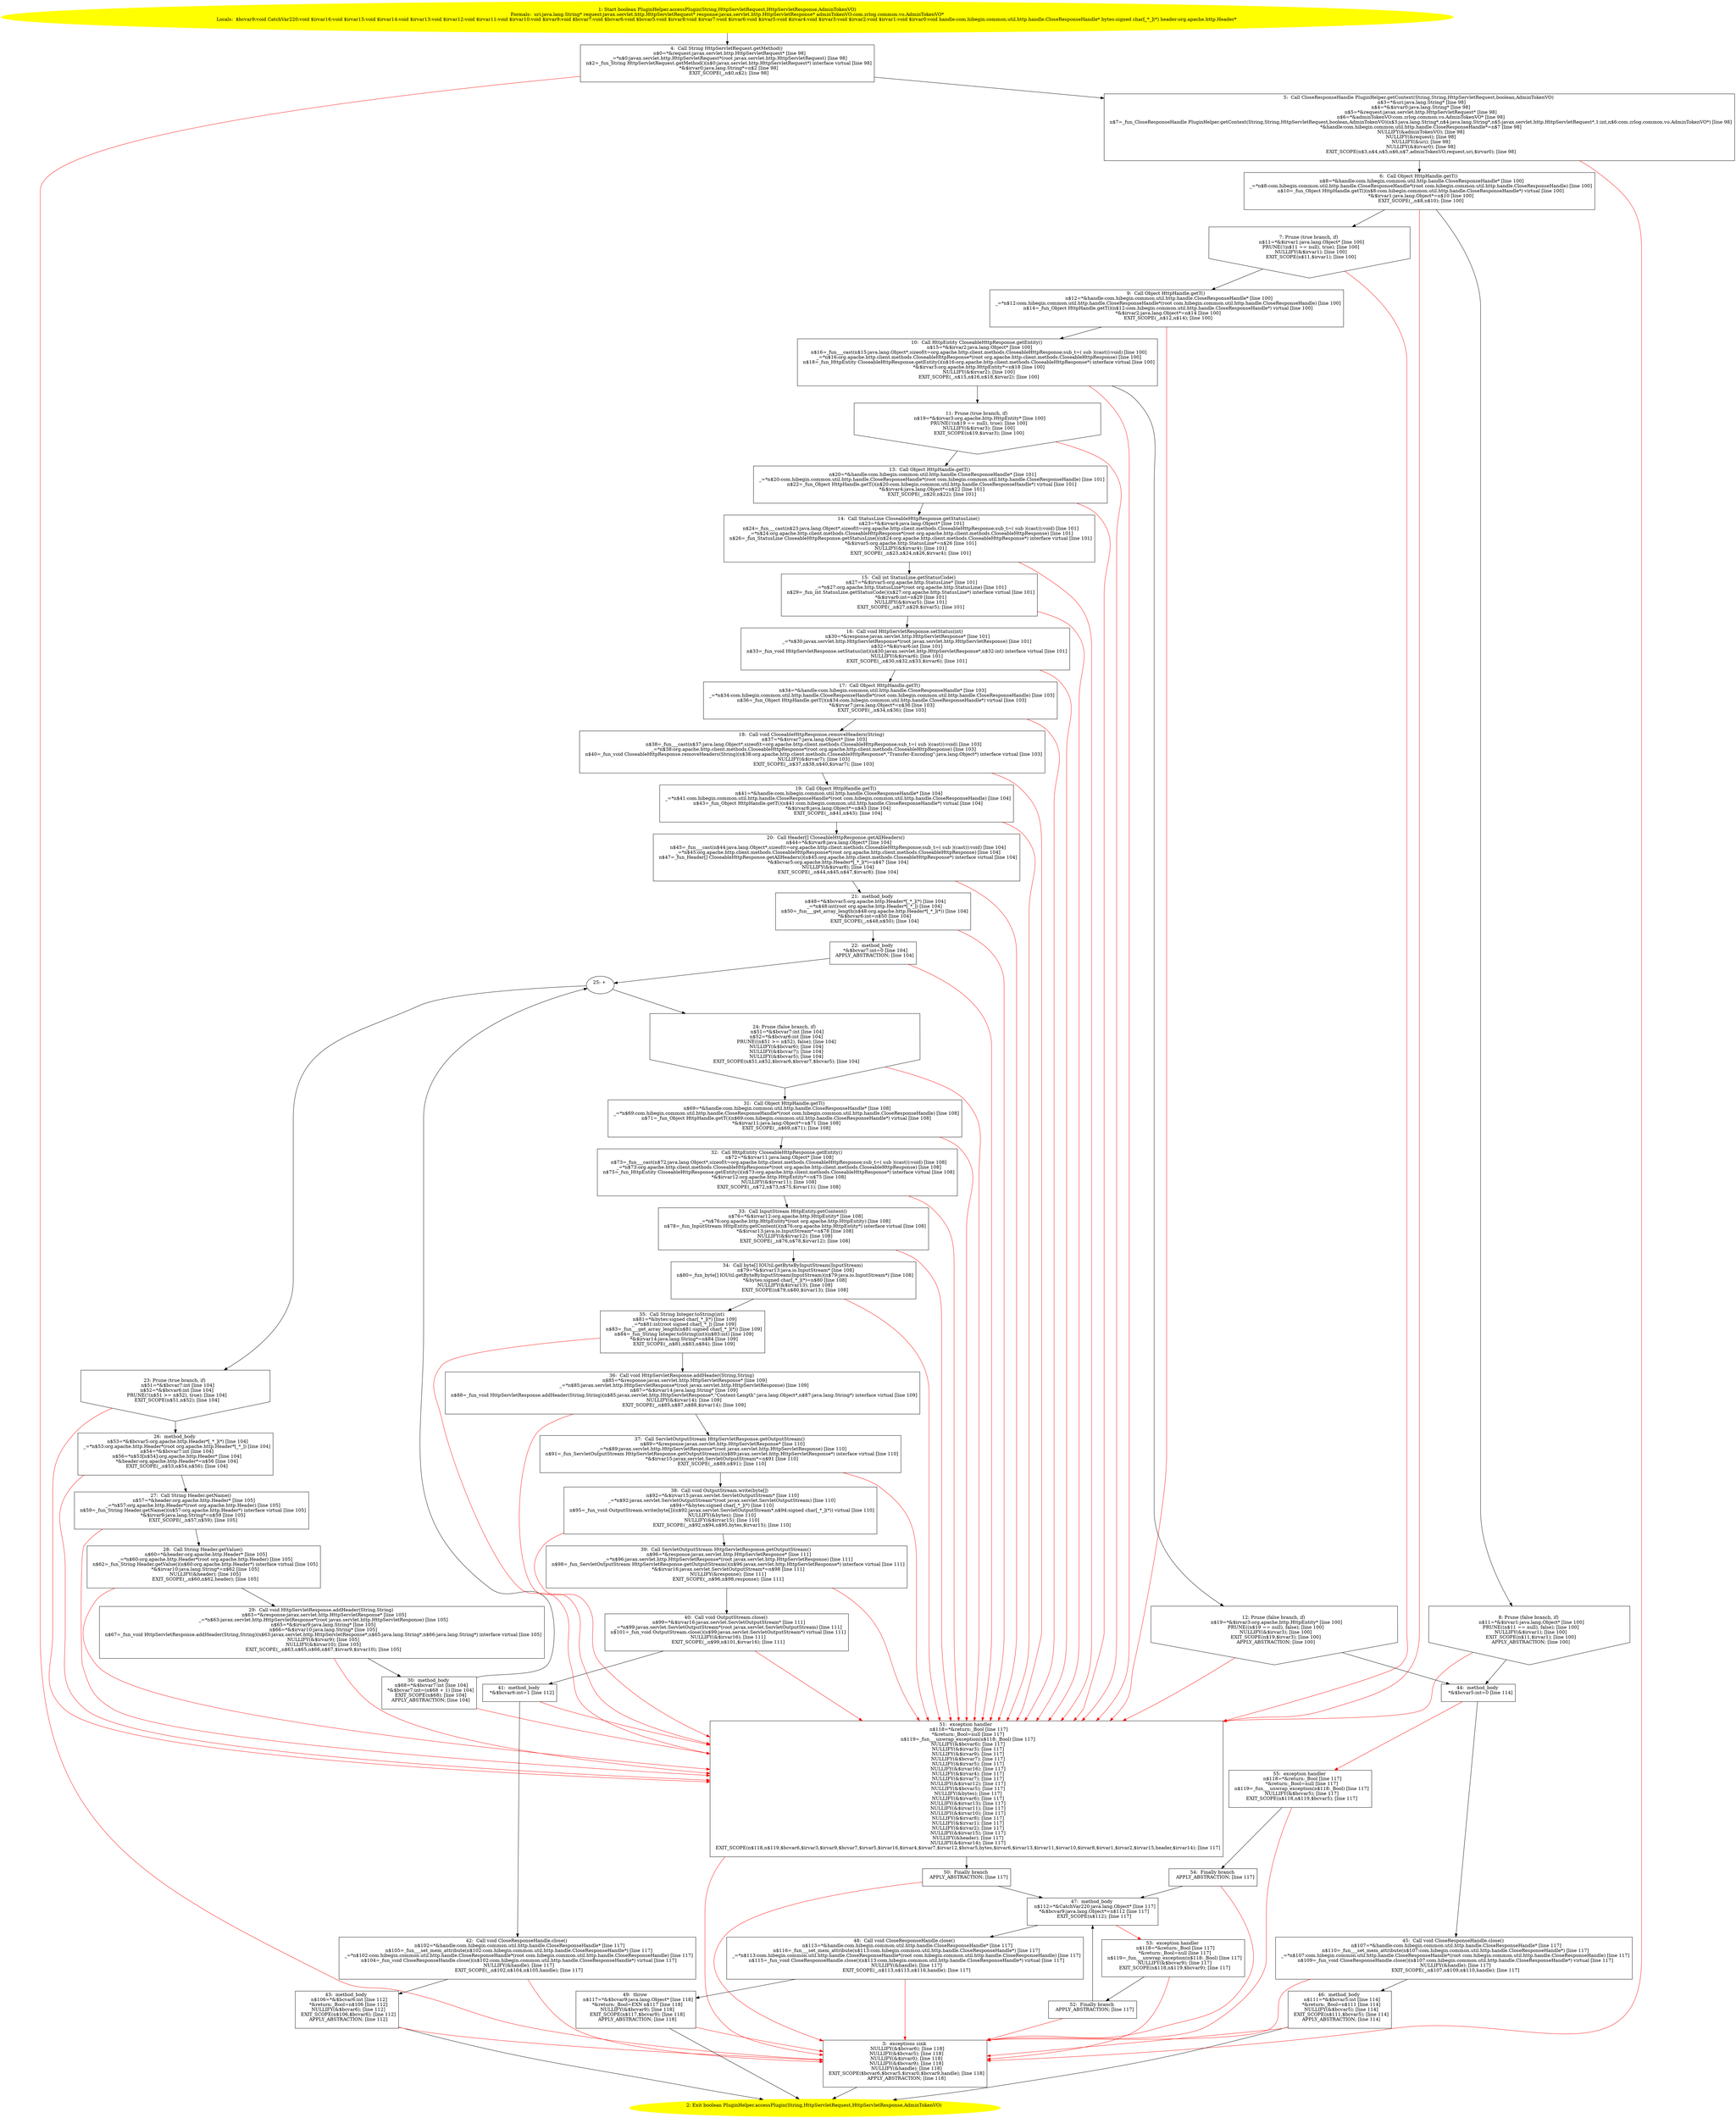/* @generated */
digraph cfg {
"com.zrlog.web.util.PluginHelper.accessPlugin(java.lang.String,javax.servlet.http.HttpServletRequest,.68bb36c7b9950fcd928f45e16cffd095_1" [label="1: Start boolean PluginHelper.accessPlugin(String,HttpServletRequest,HttpServletResponse,AdminTokenVO)\nFormals:  uri:java.lang.String* request:javax.servlet.http.HttpServletRequest* response:javax.servlet.http.HttpServletResponse* adminTokenVO:com.zrlog.common.vo.AdminTokenVO*\nLocals:  $bcvar9:void CatchVar220:void $irvar16:void $irvar15:void $irvar14:void $irvar13:void $irvar12:void $irvar11:void $irvar10:void $irvar9:void $bcvar7:void $bcvar6:void $bcvar5:void $irvar8:void $irvar7:void $irvar6:void $irvar5:void $irvar4:void $irvar3:void $irvar2:void $irvar1:void $irvar0:void handle:com.hibegin.common.util.http.handle.CloseResponseHandle* bytes:signed char[_*_](*) header:org.apache.http.Header* \n  " color=yellow style=filled]
	

	 "com.zrlog.web.util.PluginHelper.accessPlugin(java.lang.String,javax.servlet.http.HttpServletRequest,.68bb36c7b9950fcd928f45e16cffd095_1" -> "com.zrlog.web.util.PluginHelper.accessPlugin(java.lang.String,javax.servlet.http.HttpServletRequest,.68bb36c7b9950fcd928f45e16cffd095_4" ;
"com.zrlog.web.util.PluginHelper.accessPlugin(java.lang.String,javax.servlet.http.HttpServletRequest,.68bb36c7b9950fcd928f45e16cffd095_2" [label="2: Exit boolean PluginHelper.accessPlugin(String,HttpServletRequest,HttpServletResponse,AdminTokenVO) \n  " color=yellow style=filled]
	

"com.zrlog.web.util.PluginHelper.accessPlugin(java.lang.String,javax.servlet.http.HttpServletRequest,.68bb36c7b9950fcd928f45e16cffd095_3" [label="3:  exceptions sink \n   NULLIFY(&$bcvar6); [line 118]\n  NULLIFY(&$bcvar5); [line 118]\n  NULLIFY(&$irvar0); [line 118]\n  NULLIFY(&$bcvar9); [line 118]\n  NULLIFY(&handle); [line 118]\n  EXIT_SCOPE($bcvar6,$bcvar5,$irvar0,$bcvar9,handle); [line 118]\n  APPLY_ABSTRACTION; [line 118]\n " shape="box"]
	

	 "com.zrlog.web.util.PluginHelper.accessPlugin(java.lang.String,javax.servlet.http.HttpServletRequest,.68bb36c7b9950fcd928f45e16cffd095_3" -> "com.zrlog.web.util.PluginHelper.accessPlugin(java.lang.String,javax.servlet.http.HttpServletRequest,.68bb36c7b9950fcd928f45e16cffd095_2" ;
"com.zrlog.web.util.PluginHelper.accessPlugin(java.lang.String,javax.servlet.http.HttpServletRequest,.68bb36c7b9950fcd928f45e16cffd095_4" [label="4:  Call String HttpServletRequest.getMethod() \n   n$0=*&request:javax.servlet.http.HttpServletRequest* [line 98]\n  _=*n$0:javax.servlet.http.HttpServletRequest*(root javax.servlet.http.HttpServletRequest) [line 98]\n  n$2=_fun_String HttpServletRequest.getMethod()(n$0:javax.servlet.http.HttpServletRequest*) interface virtual [line 98]\n  *&$irvar0:java.lang.String*=n$2 [line 98]\n  EXIT_SCOPE(_,n$0,n$2); [line 98]\n " shape="box"]
	

	 "com.zrlog.web.util.PluginHelper.accessPlugin(java.lang.String,javax.servlet.http.HttpServletRequest,.68bb36c7b9950fcd928f45e16cffd095_4" -> "com.zrlog.web.util.PluginHelper.accessPlugin(java.lang.String,javax.servlet.http.HttpServletRequest,.68bb36c7b9950fcd928f45e16cffd095_5" ;
	 "com.zrlog.web.util.PluginHelper.accessPlugin(java.lang.String,javax.servlet.http.HttpServletRequest,.68bb36c7b9950fcd928f45e16cffd095_4" -> "com.zrlog.web.util.PluginHelper.accessPlugin(java.lang.String,javax.servlet.http.HttpServletRequest,.68bb36c7b9950fcd928f45e16cffd095_3" [color="red" ];
"com.zrlog.web.util.PluginHelper.accessPlugin(java.lang.String,javax.servlet.http.HttpServletRequest,.68bb36c7b9950fcd928f45e16cffd095_5" [label="5:  Call CloseResponseHandle PluginHelper.getContext(String,String,HttpServletRequest,boolean,AdminTokenVO) \n   n$3=*&uri:java.lang.String* [line 98]\n  n$4=*&$irvar0:java.lang.String* [line 98]\n  n$5=*&request:javax.servlet.http.HttpServletRequest* [line 98]\n  n$6=*&adminTokenVO:com.zrlog.common.vo.AdminTokenVO* [line 98]\n  n$7=_fun_CloseResponseHandle PluginHelper.getContext(String,String,HttpServletRequest,boolean,AdminTokenVO)(n$3:java.lang.String*,n$4:java.lang.String*,n$5:javax.servlet.http.HttpServletRequest*,1:int,n$6:com.zrlog.common.vo.AdminTokenVO*) [line 98]\n  *&handle:com.hibegin.common.util.http.handle.CloseResponseHandle*=n$7 [line 98]\n  NULLIFY(&adminTokenVO); [line 98]\n  NULLIFY(&request); [line 98]\n  NULLIFY(&uri); [line 98]\n  NULLIFY(&$irvar0); [line 98]\n  EXIT_SCOPE(n$3,n$4,n$5,n$6,n$7,adminTokenVO,request,uri,$irvar0); [line 98]\n " shape="box"]
	

	 "com.zrlog.web.util.PluginHelper.accessPlugin(java.lang.String,javax.servlet.http.HttpServletRequest,.68bb36c7b9950fcd928f45e16cffd095_5" -> "com.zrlog.web.util.PluginHelper.accessPlugin(java.lang.String,javax.servlet.http.HttpServletRequest,.68bb36c7b9950fcd928f45e16cffd095_6" ;
	 "com.zrlog.web.util.PluginHelper.accessPlugin(java.lang.String,javax.servlet.http.HttpServletRequest,.68bb36c7b9950fcd928f45e16cffd095_5" -> "com.zrlog.web.util.PluginHelper.accessPlugin(java.lang.String,javax.servlet.http.HttpServletRequest,.68bb36c7b9950fcd928f45e16cffd095_3" [color="red" ];
"com.zrlog.web.util.PluginHelper.accessPlugin(java.lang.String,javax.servlet.http.HttpServletRequest,.68bb36c7b9950fcd928f45e16cffd095_6" [label="6:  Call Object HttpHandle.getT() \n   n$8=*&handle:com.hibegin.common.util.http.handle.CloseResponseHandle* [line 100]\n  _=*n$8:com.hibegin.common.util.http.handle.CloseResponseHandle*(root com.hibegin.common.util.http.handle.CloseResponseHandle) [line 100]\n  n$10=_fun_Object HttpHandle.getT()(n$8:com.hibegin.common.util.http.handle.CloseResponseHandle*) virtual [line 100]\n  *&$irvar1:java.lang.Object*=n$10 [line 100]\n  EXIT_SCOPE(_,n$8,n$10); [line 100]\n " shape="box"]
	

	 "com.zrlog.web.util.PluginHelper.accessPlugin(java.lang.String,javax.servlet.http.HttpServletRequest,.68bb36c7b9950fcd928f45e16cffd095_6" -> "com.zrlog.web.util.PluginHelper.accessPlugin(java.lang.String,javax.servlet.http.HttpServletRequest,.68bb36c7b9950fcd928f45e16cffd095_7" ;
	 "com.zrlog.web.util.PluginHelper.accessPlugin(java.lang.String,javax.servlet.http.HttpServletRequest,.68bb36c7b9950fcd928f45e16cffd095_6" -> "com.zrlog.web.util.PluginHelper.accessPlugin(java.lang.String,javax.servlet.http.HttpServletRequest,.68bb36c7b9950fcd928f45e16cffd095_8" ;
	 "com.zrlog.web.util.PluginHelper.accessPlugin(java.lang.String,javax.servlet.http.HttpServletRequest,.68bb36c7b9950fcd928f45e16cffd095_6" -> "com.zrlog.web.util.PluginHelper.accessPlugin(java.lang.String,javax.servlet.http.HttpServletRequest,.68bb36c7b9950fcd928f45e16cffd095_51" [color="red" ];
"com.zrlog.web.util.PluginHelper.accessPlugin(java.lang.String,javax.servlet.http.HttpServletRequest,.68bb36c7b9950fcd928f45e16cffd095_7" [label="7: Prune (true branch, if) \n   n$11=*&$irvar1:java.lang.Object* [line 100]\n  PRUNE(!(n$11 == null), true); [line 100]\n  NULLIFY(&$irvar1); [line 100]\n  EXIT_SCOPE(n$11,$irvar1); [line 100]\n " shape="invhouse"]
	

	 "com.zrlog.web.util.PluginHelper.accessPlugin(java.lang.String,javax.servlet.http.HttpServletRequest,.68bb36c7b9950fcd928f45e16cffd095_7" -> "com.zrlog.web.util.PluginHelper.accessPlugin(java.lang.String,javax.servlet.http.HttpServletRequest,.68bb36c7b9950fcd928f45e16cffd095_9" ;
	 "com.zrlog.web.util.PluginHelper.accessPlugin(java.lang.String,javax.servlet.http.HttpServletRequest,.68bb36c7b9950fcd928f45e16cffd095_7" -> "com.zrlog.web.util.PluginHelper.accessPlugin(java.lang.String,javax.servlet.http.HttpServletRequest,.68bb36c7b9950fcd928f45e16cffd095_51" [color="red" ];
"com.zrlog.web.util.PluginHelper.accessPlugin(java.lang.String,javax.servlet.http.HttpServletRequest,.68bb36c7b9950fcd928f45e16cffd095_8" [label="8: Prune (false branch, if) \n   n$11=*&$irvar1:java.lang.Object* [line 100]\n  PRUNE((n$11 == null), false); [line 100]\n  NULLIFY(&$irvar1); [line 100]\n  EXIT_SCOPE(n$11,$irvar1); [line 100]\n  APPLY_ABSTRACTION; [line 100]\n " shape="invhouse"]
	

	 "com.zrlog.web.util.PluginHelper.accessPlugin(java.lang.String,javax.servlet.http.HttpServletRequest,.68bb36c7b9950fcd928f45e16cffd095_8" -> "com.zrlog.web.util.PluginHelper.accessPlugin(java.lang.String,javax.servlet.http.HttpServletRequest,.68bb36c7b9950fcd928f45e16cffd095_44" ;
	 "com.zrlog.web.util.PluginHelper.accessPlugin(java.lang.String,javax.servlet.http.HttpServletRequest,.68bb36c7b9950fcd928f45e16cffd095_8" -> "com.zrlog.web.util.PluginHelper.accessPlugin(java.lang.String,javax.servlet.http.HttpServletRequest,.68bb36c7b9950fcd928f45e16cffd095_51" [color="red" ];
"com.zrlog.web.util.PluginHelper.accessPlugin(java.lang.String,javax.servlet.http.HttpServletRequest,.68bb36c7b9950fcd928f45e16cffd095_9" [label="9:  Call Object HttpHandle.getT() \n   n$12=*&handle:com.hibegin.common.util.http.handle.CloseResponseHandle* [line 100]\n  _=*n$12:com.hibegin.common.util.http.handle.CloseResponseHandle*(root com.hibegin.common.util.http.handle.CloseResponseHandle) [line 100]\n  n$14=_fun_Object HttpHandle.getT()(n$12:com.hibegin.common.util.http.handle.CloseResponseHandle*) virtual [line 100]\n  *&$irvar2:java.lang.Object*=n$14 [line 100]\n  EXIT_SCOPE(_,n$12,n$14); [line 100]\n " shape="box"]
	

	 "com.zrlog.web.util.PluginHelper.accessPlugin(java.lang.String,javax.servlet.http.HttpServletRequest,.68bb36c7b9950fcd928f45e16cffd095_9" -> "com.zrlog.web.util.PluginHelper.accessPlugin(java.lang.String,javax.servlet.http.HttpServletRequest,.68bb36c7b9950fcd928f45e16cffd095_10" ;
	 "com.zrlog.web.util.PluginHelper.accessPlugin(java.lang.String,javax.servlet.http.HttpServletRequest,.68bb36c7b9950fcd928f45e16cffd095_9" -> "com.zrlog.web.util.PluginHelper.accessPlugin(java.lang.String,javax.servlet.http.HttpServletRequest,.68bb36c7b9950fcd928f45e16cffd095_51" [color="red" ];
"com.zrlog.web.util.PluginHelper.accessPlugin(java.lang.String,javax.servlet.http.HttpServletRequest,.68bb36c7b9950fcd928f45e16cffd095_10" [label="10:  Call HttpEntity CloseableHttpResponse.getEntity() \n   n$15=*&$irvar2:java.lang.Object* [line 100]\n  n$16=_fun___cast(n$15:java.lang.Object*,sizeof(t=org.apache.http.client.methods.CloseableHttpResponse;sub_t=( sub )(cast)):void) [line 100]\n  _=*n$16:org.apache.http.client.methods.CloseableHttpResponse*(root org.apache.http.client.methods.CloseableHttpResponse) [line 100]\n  n$18=_fun_HttpEntity CloseableHttpResponse.getEntity()(n$16:org.apache.http.client.methods.CloseableHttpResponse*) interface virtual [line 100]\n  *&$irvar3:org.apache.http.HttpEntity*=n$18 [line 100]\n  NULLIFY(&$irvar2); [line 100]\n  EXIT_SCOPE(_,n$15,n$16,n$18,$irvar2); [line 100]\n " shape="box"]
	

	 "com.zrlog.web.util.PluginHelper.accessPlugin(java.lang.String,javax.servlet.http.HttpServletRequest,.68bb36c7b9950fcd928f45e16cffd095_10" -> "com.zrlog.web.util.PluginHelper.accessPlugin(java.lang.String,javax.servlet.http.HttpServletRequest,.68bb36c7b9950fcd928f45e16cffd095_11" ;
	 "com.zrlog.web.util.PluginHelper.accessPlugin(java.lang.String,javax.servlet.http.HttpServletRequest,.68bb36c7b9950fcd928f45e16cffd095_10" -> "com.zrlog.web.util.PluginHelper.accessPlugin(java.lang.String,javax.servlet.http.HttpServletRequest,.68bb36c7b9950fcd928f45e16cffd095_12" ;
	 "com.zrlog.web.util.PluginHelper.accessPlugin(java.lang.String,javax.servlet.http.HttpServletRequest,.68bb36c7b9950fcd928f45e16cffd095_10" -> "com.zrlog.web.util.PluginHelper.accessPlugin(java.lang.String,javax.servlet.http.HttpServletRequest,.68bb36c7b9950fcd928f45e16cffd095_51" [color="red" ];
"com.zrlog.web.util.PluginHelper.accessPlugin(java.lang.String,javax.servlet.http.HttpServletRequest,.68bb36c7b9950fcd928f45e16cffd095_11" [label="11: Prune (true branch, if) \n   n$19=*&$irvar3:org.apache.http.HttpEntity* [line 100]\n  PRUNE(!(n$19 == null), true); [line 100]\n  NULLIFY(&$irvar3); [line 100]\n  EXIT_SCOPE(n$19,$irvar3); [line 100]\n " shape="invhouse"]
	

	 "com.zrlog.web.util.PluginHelper.accessPlugin(java.lang.String,javax.servlet.http.HttpServletRequest,.68bb36c7b9950fcd928f45e16cffd095_11" -> "com.zrlog.web.util.PluginHelper.accessPlugin(java.lang.String,javax.servlet.http.HttpServletRequest,.68bb36c7b9950fcd928f45e16cffd095_13" ;
	 "com.zrlog.web.util.PluginHelper.accessPlugin(java.lang.String,javax.servlet.http.HttpServletRequest,.68bb36c7b9950fcd928f45e16cffd095_11" -> "com.zrlog.web.util.PluginHelper.accessPlugin(java.lang.String,javax.servlet.http.HttpServletRequest,.68bb36c7b9950fcd928f45e16cffd095_51" [color="red" ];
"com.zrlog.web.util.PluginHelper.accessPlugin(java.lang.String,javax.servlet.http.HttpServletRequest,.68bb36c7b9950fcd928f45e16cffd095_12" [label="12: Prune (false branch, if) \n   n$19=*&$irvar3:org.apache.http.HttpEntity* [line 100]\n  PRUNE((n$19 == null), false); [line 100]\n  NULLIFY(&$irvar3); [line 100]\n  EXIT_SCOPE(n$19,$irvar3); [line 100]\n  APPLY_ABSTRACTION; [line 100]\n " shape="invhouse"]
	

	 "com.zrlog.web.util.PluginHelper.accessPlugin(java.lang.String,javax.servlet.http.HttpServletRequest,.68bb36c7b9950fcd928f45e16cffd095_12" -> "com.zrlog.web.util.PluginHelper.accessPlugin(java.lang.String,javax.servlet.http.HttpServletRequest,.68bb36c7b9950fcd928f45e16cffd095_44" ;
	 "com.zrlog.web.util.PluginHelper.accessPlugin(java.lang.String,javax.servlet.http.HttpServletRequest,.68bb36c7b9950fcd928f45e16cffd095_12" -> "com.zrlog.web.util.PluginHelper.accessPlugin(java.lang.String,javax.servlet.http.HttpServletRequest,.68bb36c7b9950fcd928f45e16cffd095_51" [color="red" ];
"com.zrlog.web.util.PluginHelper.accessPlugin(java.lang.String,javax.servlet.http.HttpServletRequest,.68bb36c7b9950fcd928f45e16cffd095_13" [label="13:  Call Object HttpHandle.getT() \n   n$20=*&handle:com.hibegin.common.util.http.handle.CloseResponseHandle* [line 101]\n  _=*n$20:com.hibegin.common.util.http.handle.CloseResponseHandle*(root com.hibegin.common.util.http.handle.CloseResponseHandle) [line 101]\n  n$22=_fun_Object HttpHandle.getT()(n$20:com.hibegin.common.util.http.handle.CloseResponseHandle*) virtual [line 101]\n  *&$irvar4:java.lang.Object*=n$22 [line 101]\n  EXIT_SCOPE(_,n$20,n$22); [line 101]\n " shape="box"]
	

	 "com.zrlog.web.util.PluginHelper.accessPlugin(java.lang.String,javax.servlet.http.HttpServletRequest,.68bb36c7b9950fcd928f45e16cffd095_13" -> "com.zrlog.web.util.PluginHelper.accessPlugin(java.lang.String,javax.servlet.http.HttpServletRequest,.68bb36c7b9950fcd928f45e16cffd095_14" ;
	 "com.zrlog.web.util.PluginHelper.accessPlugin(java.lang.String,javax.servlet.http.HttpServletRequest,.68bb36c7b9950fcd928f45e16cffd095_13" -> "com.zrlog.web.util.PluginHelper.accessPlugin(java.lang.String,javax.servlet.http.HttpServletRequest,.68bb36c7b9950fcd928f45e16cffd095_51" [color="red" ];
"com.zrlog.web.util.PluginHelper.accessPlugin(java.lang.String,javax.servlet.http.HttpServletRequest,.68bb36c7b9950fcd928f45e16cffd095_14" [label="14:  Call StatusLine CloseableHttpResponse.getStatusLine() \n   n$23=*&$irvar4:java.lang.Object* [line 101]\n  n$24=_fun___cast(n$23:java.lang.Object*,sizeof(t=org.apache.http.client.methods.CloseableHttpResponse;sub_t=( sub )(cast)):void) [line 101]\n  _=*n$24:org.apache.http.client.methods.CloseableHttpResponse*(root org.apache.http.client.methods.CloseableHttpResponse) [line 101]\n  n$26=_fun_StatusLine CloseableHttpResponse.getStatusLine()(n$24:org.apache.http.client.methods.CloseableHttpResponse*) interface virtual [line 101]\n  *&$irvar5:org.apache.http.StatusLine*=n$26 [line 101]\n  NULLIFY(&$irvar4); [line 101]\n  EXIT_SCOPE(_,n$23,n$24,n$26,$irvar4); [line 101]\n " shape="box"]
	

	 "com.zrlog.web.util.PluginHelper.accessPlugin(java.lang.String,javax.servlet.http.HttpServletRequest,.68bb36c7b9950fcd928f45e16cffd095_14" -> "com.zrlog.web.util.PluginHelper.accessPlugin(java.lang.String,javax.servlet.http.HttpServletRequest,.68bb36c7b9950fcd928f45e16cffd095_15" ;
	 "com.zrlog.web.util.PluginHelper.accessPlugin(java.lang.String,javax.servlet.http.HttpServletRequest,.68bb36c7b9950fcd928f45e16cffd095_14" -> "com.zrlog.web.util.PluginHelper.accessPlugin(java.lang.String,javax.servlet.http.HttpServletRequest,.68bb36c7b9950fcd928f45e16cffd095_51" [color="red" ];
"com.zrlog.web.util.PluginHelper.accessPlugin(java.lang.String,javax.servlet.http.HttpServletRequest,.68bb36c7b9950fcd928f45e16cffd095_15" [label="15:  Call int StatusLine.getStatusCode() \n   n$27=*&$irvar5:org.apache.http.StatusLine* [line 101]\n  _=*n$27:org.apache.http.StatusLine*(root org.apache.http.StatusLine) [line 101]\n  n$29=_fun_int StatusLine.getStatusCode()(n$27:org.apache.http.StatusLine*) interface virtual [line 101]\n  *&$irvar6:int=n$29 [line 101]\n  NULLIFY(&$irvar5); [line 101]\n  EXIT_SCOPE(_,n$27,n$29,$irvar5); [line 101]\n " shape="box"]
	

	 "com.zrlog.web.util.PluginHelper.accessPlugin(java.lang.String,javax.servlet.http.HttpServletRequest,.68bb36c7b9950fcd928f45e16cffd095_15" -> "com.zrlog.web.util.PluginHelper.accessPlugin(java.lang.String,javax.servlet.http.HttpServletRequest,.68bb36c7b9950fcd928f45e16cffd095_16" ;
	 "com.zrlog.web.util.PluginHelper.accessPlugin(java.lang.String,javax.servlet.http.HttpServletRequest,.68bb36c7b9950fcd928f45e16cffd095_15" -> "com.zrlog.web.util.PluginHelper.accessPlugin(java.lang.String,javax.servlet.http.HttpServletRequest,.68bb36c7b9950fcd928f45e16cffd095_51" [color="red" ];
"com.zrlog.web.util.PluginHelper.accessPlugin(java.lang.String,javax.servlet.http.HttpServletRequest,.68bb36c7b9950fcd928f45e16cffd095_16" [label="16:  Call void HttpServletResponse.setStatus(int) \n   n$30=*&response:javax.servlet.http.HttpServletResponse* [line 101]\n  _=*n$30:javax.servlet.http.HttpServletResponse*(root javax.servlet.http.HttpServletResponse) [line 101]\n  n$32=*&$irvar6:int [line 101]\n  n$33=_fun_void HttpServletResponse.setStatus(int)(n$30:javax.servlet.http.HttpServletResponse*,n$32:int) interface virtual [line 101]\n  NULLIFY(&$irvar6); [line 101]\n  EXIT_SCOPE(_,n$30,n$32,n$33,$irvar6); [line 101]\n " shape="box"]
	

	 "com.zrlog.web.util.PluginHelper.accessPlugin(java.lang.String,javax.servlet.http.HttpServletRequest,.68bb36c7b9950fcd928f45e16cffd095_16" -> "com.zrlog.web.util.PluginHelper.accessPlugin(java.lang.String,javax.servlet.http.HttpServletRequest,.68bb36c7b9950fcd928f45e16cffd095_17" ;
	 "com.zrlog.web.util.PluginHelper.accessPlugin(java.lang.String,javax.servlet.http.HttpServletRequest,.68bb36c7b9950fcd928f45e16cffd095_16" -> "com.zrlog.web.util.PluginHelper.accessPlugin(java.lang.String,javax.servlet.http.HttpServletRequest,.68bb36c7b9950fcd928f45e16cffd095_51" [color="red" ];
"com.zrlog.web.util.PluginHelper.accessPlugin(java.lang.String,javax.servlet.http.HttpServletRequest,.68bb36c7b9950fcd928f45e16cffd095_17" [label="17:  Call Object HttpHandle.getT() \n   n$34=*&handle:com.hibegin.common.util.http.handle.CloseResponseHandle* [line 103]\n  _=*n$34:com.hibegin.common.util.http.handle.CloseResponseHandle*(root com.hibegin.common.util.http.handle.CloseResponseHandle) [line 103]\n  n$36=_fun_Object HttpHandle.getT()(n$34:com.hibegin.common.util.http.handle.CloseResponseHandle*) virtual [line 103]\n  *&$irvar7:java.lang.Object*=n$36 [line 103]\n  EXIT_SCOPE(_,n$34,n$36); [line 103]\n " shape="box"]
	

	 "com.zrlog.web.util.PluginHelper.accessPlugin(java.lang.String,javax.servlet.http.HttpServletRequest,.68bb36c7b9950fcd928f45e16cffd095_17" -> "com.zrlog.web.util.PluginHelper.accessPlugin(java.lang.String,javax.servlet.http.HttpServletRequest,.68bb36c7b9950fcd928f45e16cffd095_18" ;
	 "com.zrlog.web.util.PluginHelper.accessPlugin(java.lang.String,javax.servlet.http.HttpServletRequest,.68bb36c7b9950fcd928f45e16cffd095_17" -> "com.zrlog.web.util.PluginHelper.accessPlugin(java.lang.String,javax.servlet.http.HttpServletRequest,.68bb36c7b9950fcd928f45e16cffd095_51" [color="red" ];
"com.zrlog.web.util.PluginHelper.accessPlugin(java.lang.String,javax.servlet.http.HttpServletRequest,.68bb36c7b9950fcd928f45e16cffd095_18" [label="18:  Call void CloseableHttpResponse.removeHeaders(String) \n   n$37=*&$irvar7:java.lang.Object* [line 103]\n  n$38=_fun___cast(n$37:java.lang.Object*,sizeof(t=org.apache.http.client.methods.CloseableHttpResponse;sub_t=( sub )(cast)):void) [line 103]\n  _=*n$38:org.apache.http.client.methods.CloseableHttpResponse*(root org.apache.http.client.methods.CloseableHttpResponse) [line 103]\n  n$40=_fun_void CloseableHttpResponse.removeHeaders(String)(n$38:org.apache.http.client.methods.CloseableHttpResponse*,\"Transfer-Encoding\":java.lang.Object*) interface virtual [line 103]\n  NULLIFY(&$irvar7); [line 103]\n  EXIT_SCOPE(_,n$37,n$38,n$40,$irvar7); [line 103]\n " shape="box"]
	

	 "com.zrlog.web.util.PluginHelper.accessPlugin(java.lang.String,javax.servlet.http.HttpServletRequest,.68bb36c7b9950fcd928f45e16cffd095_18" -> "com.zrlog.web.util.PluginHelper.accessPlugin(java.lang.String,javax.servlet.http.HttpServletRequest,.68bb36c7b9950fcd928f45e16cffd095_19" ;
	 "com.zrlog.web.util.PluginHelper.accessPlugin(java.lang.String,javax.servlet.http.HttpServletRequest,.68bb36c7b9950fcd928f45e16cffd095_18" -> "com.zrlog.web.util.PluginHelper.accessPlugin(java.lang.String,javax.servlet.http.HttpServletRequest,.68bb36c7b9950fcd928f45e16cffd095_51" [color="red" ];
"com.zrlog.web.util.PluginHelper.accessPlugin(java.lang.String,javax.servlet.http.HttpServletRequest,.68bb36c7b9950fcd928f45e16cffd095_19" [label="19:  Call Object HttpHandle.getT() \n   n$41=*&handle:com.hibegin.common.util.http.handle.CloseResponseHandle* [line 104]\n  _=*n$41:com.hibegin.common.util.http.handle.CloseResponseHandle*(root com.hibegin.common.util.http.handle.CloseResponseHandle) [line 104]\n  n$43=_fun_Object HttpHandle.getT()(n$41:com.hibegin.common.util.http.handle.CloseResponseHandle*) virtual [line 104]\n  *&$irvar8:java.lang.Object*=n$43 [line 104]\n  EXIT_SCOPE(_,n$41,n$43); [line 104]\n " shape="box"]
	

	 "com.zrlog.web.util.PluginHelper.accessPlugin(java.lang.String,javax.servlet.http.HttpServletRequest,.68bb36c7b9950fcd928f45e16cffd095_19" -> "com.zrlog.web.util.PluginHelper.accessPlugin(java.lang.String,javax.servlet.http.HttpServletRequest,.68bb36c7b9950fcd928f45e16cffd095_20" ;
	 "com.zrlog.web.util.PluginHelper.accessPlugin(java.lang.String,javax.servlet.http.HttpServletRequest,.68bb36c7b9950fcd928f45e16cffd095_19" -> "com.zrlog.web.util.PluginHelper.accessPlugin(java.lang.String,javax.servlet.http.HttpServletRequest,.68bb36c7b9950fcd928f45e16cffd095_51" [color="red" ];
"com.zrlog.web.util.PluginHelper.accessPlugin(java.lang.String,javax.servlet.http.HttpServletRequest,.68bb36c7b9950fcd928f45e16cffd095_20" [label="20:  Call Header[] CloseableHttpResponse.getAllHeaders() \n   n$44=*&$irvar8:java.lang.Object* [line 104]\n  n$45=_fun___cast(n$44:java.lang.Object*,sizeof(t=org.apache.http.client.methods.CloseableHttpResponse;sub_t=( sub )(cast)):void) [line 104]\n  _=*n$45:org.apache.http.client.methods.CloseableHttpResponse*(root org.apache.http.client.methods.CloseableHttpResponse) [line 104]\n  n$47=_fun_Header[] CloseableHttpResponse.getAllHeaders()(n$45:org.apache.http.client.methods.CloseableHttpResponse*) interface virtual [line 104]\n  *&$bcvar5:org.apache.http.Header*[_*_](*)=n$47 [line 104]\n  NULLIFY(&$irvar8); [line 104]\n  EXIT_SCOPE(_,n$44,n$45,n$47,$irvar8); [line 104]\n " shape="box"]
	

	 "com.zrlog.web.util.PluginHelper.accessPlugin(java.lang.String,javax.servlet.http.HttpServletRequest,.68bb36c7b9950fcd928f45e16cffd095_20" -> "com.zrlog.web.util.PluginHelper.accessPlugin(java.lang.String,javax.servlet.http.HttpServletRequest,.68bb36c7b9950fcd928f45e16cffd095_21" ;
	 "com.zrlog.web.util.PluginHelper.accessPlugin(java.lang.String,javax.servlet.http.HttpServletRequest,.68bb36c7b9950fcd928f45e16cffd095_20" -> "com.zrlog.web.util.PluginHelper.accessPlugin(java.lang.String,javax.servlet.http.HttpServletRequest,.68bb36c7b9950fcd928f45e16cffd095_51" [color="red" ];
"com.zrlog.web.util.PluginHelper.accessPlugin(java.lang.String,javax.servlet.http.HttpServletRequest,.68bb36c7b9950fcd928f45e16cffd095_21" [label="21:  method_body \n   n$48=*&$bcvar5:org.apache.http.Header*[_*_](*) [line 104]\n  _=*n$48:int(root org.apache.http.Header*[_*_]) [line 104]\n  n$50=_fun___get_array_length(n$48:org.apache.http.Header*[_*_](*)) [line 104]\n  *&$bcvar6:int=n$50 [line 104]\n  EXIT_SCOPE(_,n$48,n$50); [line 104]\n " shape="box"]
	

	 "com.zrlog.web.util.PluginHelper.accessPlugin(java.lang.String,javax.servlet.http.HttpServletRequest,.68bb36c7b9950fcd928f45e16cffd095_21" -> "com.zrlog.web.util.PluginHelper.accessPlugin(java.lang.String,javax.servlet.http.HttpServletRequest,.68bb36c7b9950fcd928f45e16cffd095_22" ;
	 "com.zrlog.web.util.PluginHelper.accessPlugin(java.lang.String,javax.servlet.http.HttpServletRequest,.68bb36c7b9950fcd928f45e16cffd095_21" -> "com.zrlog.web.util.PluginHelper.accessPlugin(java.lang.String,javax.servlet.http.HttpServletRequest,.68bb36c7b9950fcd928f45e16cffd095_51" [color="red" ];
"com.zrlog.web.util.PluginHelper.accessPlugin(java.lang.String,javax.servlet.http.HttpServletRequest,.68bb36c7b9950fcd928f45e16cffd095_22" [label="22:  method_body \n   *&$bcvar7:int=0 [line 104]\n  APPLY_ABSTRACTION; [line 104]\n " shape="box"]
	

	 "com.zrlog.web.util.PluginHelper.accessPlugin(java.lang.String,javax.servlet.http.HttpServletRequest,.68bb36c7b9950fcd928f45e16cffd095_22" -> "com.zrlog.web.util.PluginHelper.accessPlugin(java.lang.String,javax.servlet.http.HttpServletRequest,.68bb36c7b9950fcd928f45e16cffd095_25" ;
	 "com.zrlog.web.util.PluginHelper.accessPlugin(java.lang.String,javax.servlet.http.HttpServletRequest,.68bb36c7b9950fcd928f45e16cffd095_22" -> "com.zrlog.web.util.PluginHelper.accessPlugin(java.lang.String,javax.servlet.http.HttpServletRequest,.68bb36c7b9950fcd928f45e16cffd095_51" [color="red" ];
"com.zrlog.web.util.PluginHelper.accessPlugin(java.lang.String,javax.servlet.http.HttpServletRequest,.68bb36c7b9950fcd928f45e16cffd095_23" [label="23: Prune (true branch, if) \n   n$51=*&$bcvar7:int [line 104]\n  n$52=*&$bcvar6:int [line 104]\n  PRUNE(!(n$51 >= n$52), true); [line 104]\n  EXIT_SCOPE(n$51,n$52); [line 104]\n " shape="invhouse"]
	

	 "com.zrlog.web.util.PluginHelper.accessPlugin(java.lang.String,javax.servlet.http.HttpServletRequest,.68bb36c7b9950fcd928f45e16cffd095_23" -> "com.zrlog.web.util.PluginHelper.accessPlugin(java.lang.String,javax.servlet.http.HttpServletRequest,.68bb36c7b9950fcd928f45e16cffd095_26" ;
	 "com.zrlog.web.util.PluginHelper.accessPlugin(java.lang.String,javax.servlet.http.HttpServletRequest,.68bb36c7b9950fcd928f45e16cffd095_23" -> "com.zrlog.web.util.PluginHelper.accessPlugin(java.lang.String,javax.servlet.http.HttpServletRequest,.68bb36c7b9950fcd928f45e16cffd095_51" [color="red" ];
"com.zrlog.web.util.PluginHelper.accessPlugin(java.lang.String,javax.servlet.http.HttpServletRequest,.68bb36c7b9950fcd928f45e16cffd095_24" [label="24: Prune (false branch, if) \n   n$51=*&$bcvar7:int [line 104]\n  n$52=*&$bcvar6:int [line 104]\n  PRUNE((n$51 >= n$52), false); [line 104]\n  NULLIFY(&$bcvar6); [line 104]\n  NULLIFY(&$bcvar7); [line 104]\n  NULLIFY(&$bcvar5); [line 104]\n  EXIT_SCOPE(n$51,n$52,$bcvar6,$bcvar7,$bcvar5); [line 104]\n " shape="invhouse"]
	

	 "com.zrlog.web.util.PluginHelper.accessPlugin(java.lang.String,javax.servlet.http.HttpServletRequest,.68bb36c7b9950fcd928f45e16cffd095_24" -> "com.zrlog.web.util.PluginHelper.accessPlugin(java.lang.String,javax.servlet.http.HttpServletRequest,.68bb36c7b9950fcd928f45e16cffd095_31" ;
	 "com.zrlog.web.util.PluginHelper.accessPlugin(java.lang.String,javax.servlet.http.HttpServletRequest,.68bb36c7b9950fcd928f45e16cffd095_24" -> "com.zrlog.web.util.PluginHelper.accessPlugin(java.lang.String,javax.servlet.http.HttpServletRequest,.68bb36c7b9950fcd928f45e16cffd095_51" [color="red" ];
"com.zrlog.web.util.PluginHelper.accessPlugin(java.lang.String,javax.servlet.http.HttpServletRequest,.68bb36c7b9950fcd928f45e16cffd095_25" [label="25: + \n  " ]
	

	 "com.zrlog.web.util.PluginHelper.accessPlugin(java.lang.String,javax.servlet.http.HttpServletRequest,.68bb36c7b9950fcd928f45e16cffd095_25" -> "com.zrlog.web.util.PluginHelper.accessPlugin(java.lang.String,javax.servlet.http.HttpServletRequest,.68bb36c7b9950fcd928f45e16cffd095_23" ;
	 "com.zrlog.web.util.PluginHelper.accessPlugin(java.lang.String,javax.servlet.http.HttpServletRequest,.68bb36c7b9950fcd928f45e16cffd095_25" -> "com.zrlog.web.util.PluginHelper.accessPlugin(java.lang.String,javax.servlet.http.HttpServletRequest,.68bb36c7b9950fcd928f45e16cffd095_24" ;
"com.zrlog.web.util.PluginHelper.accessPlugin(java.lang.String,javax.servlet.http.HttpServletRequest,.68bb36c7b9950fcd928f45e16cffd095_26" [label="26:  method_body \n   n$53=*&$bcvar5:org.apache.http.Header*[_*_](*) [line 104]\n  _=*n$53:org.apache.http.Header*(root org.apache.http.Header*[_*_]) [line 104]\n  n$54=*&$bcvar7:int [line 104]\n  n$56=*n$53[n$54]:org.apache.http.Header* [line 104]\n  *&header:org.apache.http.Header*=n$56 [line 104]\n  EXIT_SCOPE(_,n$53,n$54,n$56); [line 104]\n " shape="box"]
	

	 "com.zrlog.web.util.PluginHelper.accessPlugin(java.lang.String,javax.servlet.http.HttpServletRequest,.68bb36c7b9950fcd928f45e16cffd095_26" -> "com.zrlog.web.util.PluginHelper.accessPlugin(java.lang.String,javax.servlet.http.HttpServletRequest,.68bb36c7b9950fcd928f45e16cffd095_27" ;
	 "com.zrlog.web.util.PluginHelper.accessPlugin(java.lang.String,javax.servlet.http.HttpServletRequest,.68bb36c7b9950fcd928f45e16cffd095_26" -> "com.zrlog.web.util.PluginHelper.accessPlugin(java.lang.String,javax.servlet.http.HttpServletRequest,.68bb36c7b9950fcd928f45e16cffd095_51" [color="red" ];
"com.zrlog.web.util.PluginHelper.accessPlugin(java.lang.String,javax.servlet.http.HttpServletRequest,.68bb36c7b9950fcd928f45e16cffd095_27" [label="27:  Call String Header.getName() \n   n$57=*&header:org.apache.http.Header* [line 105]\n  _=*n$57:org.apache.http.Header*(root org.apache.http.Header) [line 105]\n  n$59=_fun_String Header.getName()(n$57:org.apache.http.Header*) interface virtual [line 105]\n  *&$irvar9:java.lang.String*=n$59 [line 105]\n  EXIT_SCOPE(_,n$57,n$59); [line 105]\n " shape="box"]
	

	 "com.zrlog.web.util.PluginHelper.accessPlugin(java.lang.String,javax.servlet.http.HttpServletRequest,.68bb36c7b9950fcd928f45e16cffd095_27" -> "com.zrlog.web.util.PluginHelper.accessPlugin(java.lang.String,javax.servlet.http.HttpServletRequest,.68bb36c7b9950fcd928f45e16cffd095_28" ;
	 "com.zrlog.web.util.PluginHelper.accessPlugin(java.lang.String,javax.servlet.http.HttpServletRequest,.68bb36c7b9950fcd928f45e16cffd095_27" -> "com.zrlog.web.util.PluginHelper.accessPlugin(java.lang.String,javax.servlet.http.HttpServletRequest,.68bb36c7b9950fcd928f45e16cffd095_51" [color="red" ];
"com.zrlog.web.util.PluginHelper.accessPlugin(java.lang.String,javax.servlet.http.HttpServletRequest,.68bb36c7b9950fcd928f45e16cffd095_28" [label="28:  Call String Header.getValue() \n   n$60=*&header:org.apache.http.Header* [line 105]\n  _=*n$60:org.apache.http.Header*(root org.apache.http.Header) [line 105]\n  n$62=_fun_String Header.getValue()(n$60:org.apache.http.Header*) interface virtual [line 105]\n  *&$irvar10:java.lang.String*=n$62 [line 105]\n  NULLIFY(&header); [line 105]\n  EXIT_SCOPE(_,n$60,n$62,header); [line 105]\n " shape="box"]
	

	 "com.zrlog.web.util.PluginHelper.accessPlugin(java.lang.String,javax.servlet.http.HttpServletRequest,.68bb36c7b9950fcd928f45e16cffd095_28" -> "com.zrlog.web.util.PluginHelper.accessPlugin(java.lang.String,javax.servlet.http.HttpServletRequest,.68bb36c7b9950fcd928f45e16cffd095_29" ;
	 "com.zrlog.web.util.PluginHelper.accessPlugin(java.lang.String,javax.servlet.http.HttpServletRequest,.68bb36c7b9950fcd928f45e16cffd095_28" -> "com.zrlog.web.util.PluginHelper.accessPlugin(java.lang.String,javax.servlet.http.HttpServletRequest,.68bb36c7b9950fcd928f45e16cffd095_51" [color="red" ];
"com.zrlog.web.util.PluginHelper.accessPlugin(java.lang.String,javax.servlet.http.HttpServletRequest,.68bb36c7b9950fcd928f45e16cffd095_29" [label="29:  Call void HttpServletResponse.addHeader(String,String) \n   n$63=*&response:javax.servlet.http.HttpServletResponse* [line 105]\n  _=*n$63:javax.servlet.http.HttpServletResponse*(root javax.servlet.http.HttpServletResponse) [line 105]\n  n$65=*&$irvar9:java.lang.String* [line 105]\n  n$66=*&$irvar10:java.lang.String* [line 105]\n  n$67=_fun_void HttpServletResponse.addHeader(String,String)(n$63:javax.servlet.http.HttpServletResponse*,n$65:java.lang.String*,n$66:java.lang.String*) interface virtual [line 105]\n  NULLIFY(&$irvar9); [line 105]\n  NULLIFY(&$irvar10); [line 105]\n  EXIT_SCOPE(_,n$63,n$65,n$66,n$67,$irvar9,$irvar10); [line 105]\n " shape="box"]
	

	 "com.zrlog.web.util.PluginHelper.accessPlugin(java.lang.String,javax.servlet.http.HttpServletRequest,.68bb36c7b9950fcd928f45e16cffd095_29" -> "com.zrlog.web.util.PluginHelper.accessPlugin(java.lang.String,javax.servlet.http.HttpServletRequest,.68bb36c7b9950fcd928f45e16cffd095_30" ;
	 "com.zrlog.web.util.PluginHelper.accessPlugin(java.lang.String,javax.servlet.http.HttpServletRequest,.68bb36c7b9950fcd928f45e16cffd095_29" -> "com.zrlog.web.util.PluginHelper.accessPlugin(java.lang.String,javax.servlet.http.HttpServletRequest,.68bb36c7b9950fcd928f45e16cffd095_51" [color="red" ];
"com.zrlog.web.util.PluginHelper.accessPlugin(java.lang.String,javax.servlet.http.HttpServletRequest,.68bb36c7b9950fcd928f45e16cffd095_30" [label="30:  method_body \n   n$68=*&$bcvar7:int [line 104]\n  *&$bcvar7:int=(n$68 + 1) [line 104]\n  EXIT_SCOPE(n$68); [line 104]\n  APPLY_ABSTRACTION; [line 104]\n " shape="box"]
	

	 "com.zrlog.web.util.PluginHelper.accessPlugin(java.lang.String,javax.servlet.http.HttpServletRequest,.68bb36c7b9950fcd928f45e16cffd095_30" -> "com.zrlog.web.util.PluginHelper.accessPlugin(java.lang.String,javax.servlet.http.HttpServletRequest,.68bb36c7b9950fcd928f45e16cffd095_25" ;
	 "com.zrlog.web.util.PluginHelper.accessPlugin(java.lang.String,javax.servlet.http.HttpServletRequest,.68bb36c7b9950fcd928f45e16cffd095_30" -> "com.zrlog.web.util.PluginHelper.accessPlugin(java.lang.String,javax.servlet.http.HttpServletRequest,.68bb36c7b9950fcd928f45e16cffd095_51" [color="red" ];
"com.zrlog.web.util.PluginHelper.accessPlugin(java.lang.String,javax.servlet.http.HttpServletRequest,.68bb36c7b9950fcd928f45e16cffd095_31" [label="31:  Call Object HttpHandle.getT() \n   n$69=*&handle:com.hibegin.common.util.http.handle.CloseResponseHandle* [line 108]\n  _=*n$69:com.hibegin.common.util.http.handle.CloseResponseHandle*(root com.hibegin.common.util.http.handle.CloseResponseHandle) [line 108]\n  n$71=_fun_Object HttpHandle.getT()(n$69:com.hibegin.common.util.http.handle.CloseResponseHandle*) virtual [line 108]\n  *&$irvar11:java.lang.Object*=n$71 [line 108]\n  EXIT_SCOPE(_,n$69,n$71); [line 108]\n " shape="box"]
	

	 "com.zrlog.web.util.PluginHelper.accessPlugin(java.lang.String,javax.servlet.http.HttpServletRequest,.68bb36c7b9950fcd928f45e16cffd095_31" -> "com.zrlog.web.util.PluginHelper.accessPlugin(java.lang.String,javax.servlet.http.HttpServletRequest,.68bb36c7b9950fcd928f45e16cffd095_32" ;
	 "com.zrlog.web.util.PluginHelper.accessPlugin(java.lang.String,javax.servlet.http.HttpServletRequest,.68bb36c7b9950fcd928f45e16cffd095_31" -> "com.zrlog.web.util.PluginHelper.accessPlugin(java.lang.String,javax.servlet.http.HttpServletRequest,.68bb36c7b9950fcd928f45e16cffd095_51" [color="red" ];
"com.zrlog.web.util.PluginHelper.accessPlugin(java.lang.String,javax.servlet.http.HttpServletRequest,.68bb36c7b9950fcd928f45e16cffd095_32" [label="32:  Call HttpEntity CloseableHttpResponse.getEntity() \n   n$72=*&$irvar11:java.lang.Object* [line 108]\n  n$73=_fun___cast(n$72:java.lang.Object*,sizeof(t=org.apache.http.client.methods.CloseableHttpResponse;sub_t=( sub )(cast)):void) [line 108]\n  _=*n$73:org.apache.http.client.methods.CloseableHttpResponse*(root org.apache.http.client.methods.CloseableHttpResponse) [line 108]\n  n$75=_fun_HttpEntity CloseableHttpResponse.getEntity()(n$73:org.apache.http.client.methods.CloseableHttpResponse*) interface virtual [line 108]\n  *&$irvar12:org.apache.http.HttpEntity*=n$75 [line 108]\n  NULLIFY(&$irvar11); [line 108]\n  EXIT_SCOPE(_,n$72,n$73,n$75,$irvar11); [line 108]\n " shape="box"]
	

	 "com.zrlog.web.util.PluginHelper.accessPlugin(java.lang.String,javax.servlet.http.HttpServletRequest,.68bb36c7b9950fcd928f45e16cffd095_32" -> "com.zrlog.web.util.PluginHelper.accessPlugin(java.lang.String,javax.servlet.http.HttpServletRequest,.68bb36c7b9950fcd928f45e16cffd095_33" ;
	 "com.zrlog.web.util.PluginHelper.accessPlugin(java.lang.String,javax.servlet.http.HttpServletRequest,.68bb36c7b9950fcd928f45e16cffd095_32" -> "com.zrlog.web.util.PluginHelper.accessPlugin(java.lang.String,javax.servlet.http.HttpServletRequest,.68bb36c7b9950fcd928f45e16cffd095_51" [color="red" ];
"com.zrlog.web.util.PluginHelper.accessPlugin(java.lang.String,javax.servlet.http.HttpServletRequest,.68bb36c7b9950fcd928f45e16cffd095_33" [label="33:  Call InputStream HttpEntity.getContent() \n   n$76=*&$irvar12:org.apache.http.HttpEntity* [line 108]\n  _=*n$76:org.apache.http.HttpEntity*(root org.apache.http.HttpEntity) [line 108]\n  n$78=_fun_InputStream HttpEntity.getContent()(n$76:org.apache.http.HttpEntity*) interface virtual [line 108]\n  *&$irvar13:java.io.InputStream*=n$78 [line 108]\n  NULLIFY(&$irvar12); [line 108]\n  EXIT_SCOPE(_,n$76,n$78,$irvar12); [line 108]\n " shape="box"]
	

	 "com.zrlog.web.util.PluginHelper.accessPlugin(java.lang.String,javax.servlet.http.HttpServletRequest,.68bb36c7b9950fcd928f45e16cffd095_33" -> "com.zrlog.web.util.PluginHelper.accessPlugin(java.lang.String,javax.servlet.http.HttpServletRequest,.68bb36c7b9950fcd928f45e16cffd095_34" ;
	 "com.zrlog.web.util.PluginHelper.accessPlugin(java.lang.String,javax.servlet.http.HttpServletRequest,.68bb36c7b9950fcd928f45e16cffd095_33" -> "com.zrlog.web.util.PluginHelper.accessPlugin(java.lang.String,javax.servlet.http.HttpServletRequest,.68bb36c7b9950fcd928f45e16cffd095_51" [color="red" ];
"com.zrlog.web.util.PluginHelper.accessPlugin(java.lang.String,javax.servlet.http.HttpServletRequest,.68bb36c7b9950fcd928f45e16cffd095_34" [label="34:  Call byte[] IOUtil.getByteByInputStream(InputStream) \n   n$79=*&$irvar13:java.io.InputStream* [line 108]\n  n$80=_fun_byte[] IOUtil.getByteByInputStream(InputStream)(n$79:java.io.InputStream*) [line 108]\n  *&bytes:signed char[_*_](*)=n$80 [line 108]\n  NULLIFY(&$irvar13); [line 108]\n  EXIT_SCOPE(n$79,n$80,$irvar13); [line 108]\n " shape="box"]
	

	 "com.zrlog.web.util.PluginHelper.accessPlugin(java.lang.String,javax.servlet.http.HttpServletRequest,.68bb36c7b9950fcd928f45e16cffd095_34" -> "com.zrlog.web.util.PluginHelper.accessPlugin(java.lang.String,javax.servlet.http.HttpServletRequest,.68bb36c7b9950fcd928f45e16cffd095_35" ;
	 "com.zrlog.web.util.PluginHelper.accessPlugin(java.lang.String,javax.servlet.http.HttpServletRequest,.68bb36c7b9950fcd928f45e16cffd095_34" -> "com.zrlog.web.util.PluginHelper.accessPlugin(java.lang.String,javax.servlet.http.HttpServletRequest,.68bb36c7b9950fcd928f45e16cffd095_51" [color="red" ];
"com.zrlog.web.util.PluginHelper.accessPlugin(java.lang.String,javax.servlet.http.HttpServletRequest,.68bb36c7b9950fcd928f45e16cffd095_35" [label="35:  Call String Integer.toString(int) \n   n$81=*&bytes:signed char[_*_](*) [line 109]\n  _=*n$81:int(root signed char[_*_]) [line 109]\n  n$83=_fun___get_array_length(n$81:signed char[_*_](*)) [line 109]\n  n$84=_fun_String Integer.toString(int)(n$83:int) [line 109]\n  *&$irvar14:java.lang.String*=n$84 [line 109]\n  EXIT_SCOPE(_,n$81,n$83,n$84); [line 109]\n " shape="box"]
	

	 "com.zrlog.web.util.PluginHelper.accessPlugin(java.lang.String,javax.servlet.http.HttpServletRequest,.68bb36c7b9950fcd928f45e16cffd095_35" -> "com.zrlog.web.util.PluginHelper.accessPlugin(java.lang.String,javax.servlet.http.HttpServletRequest,.68bb36c7b9950fcd928f45e16cffd095_36" ;
	 "com.zrlog.web.util.PluginHelper.accessPlugin(java.lang.String,javax.servlet.http.HttpServletRequest,.68bb36c7b9950fcd928f45e16cffd095_35" -> "com.zrlog.web.util.PluginHelper.accessPlugin(java.lang.String,javax.servlet.http.HttpServletRequest,.68bb36c7b9950fcd928f45e16cffd095_51" [color="red" ];
"com.zrlog.web.util.PluginHelper.accessPlugin(java.lang.String,javax.servlet.http.HttpServletRequest,.68bb36c7b9950fcd928f45e16cffd095_36" [label="36:  Call void HttpServletResponse.addHeader(String,String) \n   n$85=*&response:javax.servlet.http.HttpServletResponse* [line 109]\n  _=*n$85:javax.servlet.http.HttpServletResponse*(root javax.servlet.http.HttpServletResponse) [line 109]\n  n$87=*&$irvar14:java.lang.String* [line 109]\n  n$88=_fun_void HttpServletResponse.addHeader(String,String)(n$85:javax.servlet.http.HttpServletResponse*,\"Content-Length\":java.lang.Object*,n$87:java.lang.String*) interface virtual [line 109]\n  NULLIFY(&$irvar14); [line 109]\n  EXIT_SCOPE(_,n$85,n$87,n$88,$irvar14); [line 109]\n " shape="box"]
	

	 "com.zrlog.web.util.PluginHelper.accessPlugin(java.lang.String,javax.servlet.http.HttpServletRequest,.68bb36c7b9950fcd928f45e16cffd095_36" -> "com.zrlog.web.util.PluginHelper.accessPlugin(java.lang.String,javax.servlet.http.HttpServletRequest,.68bb36c7b9950fcd928f45e16cffd095_37" ;
	 "com.zrlog.web.util.PluginHelper.accessPlugin(java.lang.String,javax.servlet.http.HttpServletRequest,.68bb36c7b9950fcd928f45e16cffd095_36" -> "com.zrlog.web.util.PluginHelper.accessPlugin(java.lang.String,javax.servlet.http.HttpServletRequest,.68bb36c7b9950fcd928f45e16cffd095_51" [color="red" ];
"com.zrlog.web.util.PluginHelper.accessPlugin(java.lang.String,javax.servlet.http.HttpServletRequest,.68bb36c7b9950fcd928f45e16cffd095_37" [label="37:  Call ServletOutputStream HttpServletResponse.getOutputStream() \n   n$89=*&response:javax.servlet.http.HttpServletResponse* [line 110]\n  _=*n$89:javax.servlet.http.HttpServletResponse*(root javax.servlet.http.HttpServletResponse) [line 110]\n  n$91=_fun_ServletOutputStream HttpServletResponse.getOutputStream()(n$89:javax.servlet.http.HttpServletResponse*) interface virtual [line 110]\n  *&$irvar15:javax.servlet.ServletOutputStream*=n$91 [line 110]\n  EXIT_SCOPE(_,n$89,n$91); [line 110]\n " shape="box"]
	

	 "com.zrlog.web.util.PluginHelper.accessPlugin(java.lang.String,javax.servlet.http.HttpServletRequest,.68bb36c7b9950fcd928f45e16cffd095_37" -> "com.zrlog.web.util.PluginHelper.accessPlugin(java.lang.String,javax.servlet.http.HttpServletRequest,.68bb36c7b9950fcd928f45e16cffd095_38" ;
	 "com.zrlog.web.util.PluginHelper.accessPlugin(java.lang.String,javax.servlet.http.HttpServletRequest,.68bb36c7b9950fcd928f45e16cffd095_37" -> "com.zrlog.web.util.PluginHelper.accessPlugin(java.lang.String,javax.servlet.http.HttpServletRequest,.68bb36c7b9950fcd928f45e16cffd095_51" [color="red" ];
"com.zrlog.web.util.PluginHelper.accessPlugin(java.lang.String,javax.servlet.http.HttpServletRequest,.68bb36c7b9950fcd928f45e16cffd095_38" [label="38:  Call void OutputStream.write(byte[]) \n   n$92=*&$irvar15:javax.servlet.ServletOutputStream* [line 110]\n  _=*n$92:javax.servlet.ServletOutputStream*(root javax.servlet.ServletOutputStream) [line 110]\n  n$94=*&bytes:signed char[_*_](*) [line 110]\n  n$95=_fun_void OutputStream.write(byte[])(n$92:javax.servlet.ServletOutputStream*,n$94:signed char[_*_](*)) virtual [line 110]\n  NULLIFY(&bytes); [line 110]\n  NULLIFY(&$irvar15); [line 110]\n  EXIT_SCOPE(_,n$92,n$94,n$95,bytes,$irvar15); [line 110]\n " shape="box"]
	

	 "com.zrlog.web.util.PluginHelper.accessPlugin(java.lang.String,javax.servlet.http.HttpServletRequest,.68bb36c7b9950fcd928f45e16cffd095_38" -> "com.zrlog.web.util.PluginHelper.accessPlugin(java.lang.String,javax.servlet.http.HttpServletRequest,.68bb36c7b9950fcd928f45e16cffd095_39" ;
	 "com.zrlog.web.util.PluginHelper.accessPlugin(java.lang.String,javax.servlet.http.HttpServletRequest,.68bb36c7b9950fcd928f45e16cffd095_38" -> "com.zrlog.web.util.PluginHelper.accessPlugin(java.lang.String,javax.servlet.http.HttpServletRequest,.68bb36c7b9950fcd928f45e16cffd095_51" [color="red" ];
"com.zrlog.web.util.PluginHelper.accessPlugin(java.lang.String,javax.servlet.http.HttpServletRequest,.68bb36c7b9950fcd928f45e16cffd095_39" [label="39:  Call ServletOutputStream HttpServletResponse.getOutputStream() \n   n$96=*&response:javax.servlet.http.HttpServletResponse* [line 111]\n  _=*n$96:javax.servlet.http.HttpServletResponse*(root javax.servlet.http.HttpServletResponse) [line 111]\n  n$98=_fun_ServletOutputStream HttpServletResponse.getOutputStream()(n$96:javax.servlet.http.HttpServletResponse*) interface virtual [line 111]\n  *&$irvar16:javax.servlet.ServletOutputStream*=n$98 [line 111]\n  NULLIFY(&response); [line 111]\n  EXIT_SCOPE(_,n$96,n$98,response); [line 111]\n " shape="box"]
	

	 "com.zrlog.web.util.PluginHelper.accessPlugin(java.lang.String,javax.servlet.http.HttpServletRequest,.68bb36c7b9950fcd928f45e16cffd095_39" -> "com.zrlog.web.util.PluginHelper.accessPlugin(java.lang.String,javax.servlet.http.HttpServletRequest,.68bb36c7b9950fcd928f45e16cffd095_40" ;
	 "com.zrlog.web.util.PluginHelper.accessPlugin(java.lang.String,javax.servlet.http.HttpServletRequest,.68bb36c7b9950fcd928f45e16cffd095_39" -> "com.zrlog.web.util.PluginHelper.accessPlugin(java.lang.String,javax.servlet.http.HttpServletRequest,.68bb36c7b9950fcd928f45e16cffd095_51" [color="red" ];
"com.zrlog.web.util.PluginHelper.accessPlugin(java.lang.String,javax.servlet.http.HttpServletRequest,.68bb36c7b9950fcd928f45e16cffd095_40" [label="40:  Call void OutputStream.close() \n   n$99=*&$irvar16:javax.servlet.ServletOutputStream* [line 111]\n  _=*n$99:javax.servlet.ServletOutputStream*(root javax.servlet.ServletOutputStream) [line 111]\n  n$101=_fun_void OutputStream.close()(n$99:javax.servlet.ServletOutputStream*) virtual [line 111]\n  NULLIFY(&$irvar16); [line 111]\n  EXIT_SCOPE(_,n$99,n$101,$irvar16); [line 111]\n " shape="box"]
	

	 "com.zrlog.web.util.PluginHelper.accessPlugin(java.lang.String,javax.servlet.http.HttpServletRequest,.68bb36c7b9950fcd928f45e16cffd095_40" -> "com.zrlog.web.util.PluginHelper.accessPlugin(java.lang.String,javax.servlet.http.HttpServletRequest,.68bb36c7b9950fcd928f45e16cffd095_41" ;
	 "com.zrlog.web.util.PluginHelper.accessPlugin(java.lang.String,javax.servlet.http.HttpServletRequest,.68bb36c7b9950fcd928f45e16cffd095_40" -> "com.zrlog.web.util.PluginHelper.accessPlugin(java.lang.String,javax.servlet.http.HttpServletRequest,.68bb36c7b9950fcd928f45e16cffd095_51" [color="red" ];
"com.zrlog.web.util.PluginHelper.accessPlugin(java.lang.String,javax.servlet.http.HttpServletRequest,.68bb36c7b9950fcd928f45e16cffd095_41" [label="41:  method_body \n   *&$bcvar6:int=1 [line 112]\n " shape="box"]
	

	 "com.zrlog.web.util.PluginHelper.accessPlugin(java.lang.String,javax.servlet.http.HttpServletRequest,.68bb36c7b9950fcd928f45e16cffd095_41" -> "com.zrlog.web.util.PluginHelper.accessPlugin(java.lang.String,javax.servlet.http.HttpServletRequest,.68bb36c7b9950fcd928f45e16cffd095_42" ;
	 "com.zrlog.web.util.PluginHelper.accessPlugin(java.lang.String,javax.servlet.http.HttpServletRequest,.68bb36c7b9950fcd928f45e16cffd095_41" -> "com.zrlog.web.util.PluginHelper.accessPlugin(java.lang.String,javax.servlet.http.HttpServletRequest,.68bb36c7b9950fcd928f45e16cffd095_51" [color="red" ];
"com.zrlog.web.util.PluginHelper.accessPlugin(java.lang.String,javax.servlet.http.HttpServletRequest,.68bb36c7b9950fcd928f45e16cffd095_42" [label="42:  Call void CloseResponseHandle.close() \n   n$102=*&handle:com.hibegin.common.util.http.handle.CloseResponseHandle* [line 117]\n  n$105=_fun___set_mem_attribute(n$102:com.hibegin.common.util.http.handle.CloseResponseHandle*) [line 117]\n  _=*n$102:com.hibegin.common.util.http.handle.CloseResponseHandle*(root com.hibegin.common.util.http.handle.CloseResponseHandle) [line 117]\n  n$104=_fun_void CloseResponseHandle.close()(n$102:com.hibegin.common.util.http.handle.CloseResponseHandle*) virtual [line 117]\n  NULLIFY(&handle); [line 117]\n  EXIT_SCOPE(_,n$102,n$104,n$105,handle); [line 117]\n " shape="box"]
	

	 "com.zrlog.web.util.PluginHelper.accessPlugin(java.lang.String,javax.servlet.http.HttpServletRequest,.68bb36c7b9950fcd928f45e16cffd095_42" -> "com.zrlog.web.util.PluginHelper.accessPlugin(java.lang.String,javax.servlet.http.HttpServletRequest,.68bb36c7b9950fcd928f45e16cffd095_43" ;
	 "com.zrlog.web.util.PluginHelper.accessPlugin(java.lang.String,javax.servlet.http.HttpServletRequest,.68bb36c7b9950fcd928f45e16cffd095_42" -> "com.zrlog.web.util.PluginHelper.accessPlugin(java.lang.String,javax.servlet.http.HttpServletRequest,.68bb36c7b9950fcd928f45e16cffd095_3" [color="red" ];
"com.zrlog.web.util.PluginHelper.accessPlugin(java.lang.String,javax.servlet.http.HttpServletRequest,.68bb36c7b9950fcd928f45e16cffd095_43" [label="43:  method_body \n   n$106=*&$bcvar6:int [line 112]\n  *&return:_Bool=n$106 [line 112]\n  NULLIFY(&$bcvar6); [line 112]\n  EXIT_SCOPE(n$106,$bcvar6); [line 112]\n  APPLY_ABSTRACTION; [line 112]\n " shape="box"]
	

	 "com.zrlog.web.util.PluginHelper.accessPlugin(java.lang.String,javax.servlet.http.HttpServletRequest,.68bb36c7b9950fcd928f45e16cffd095_43" -> "com.zrlog.web.util.PluginHelper.accessPlugin(java.lang.String,javax.servlet.http.HttpServletRequest,.68bb36c7b9950fcd928f45e16cffd095_2" ;
	 "com.zrlog.web.util.PluginHelper.accessPlugin(java.lang.String,javax.servlet.http.HttpServletRequest,.68bb36c7b9950fcd928f45e16cffd095_43" -> "com.zrlog.web.util.PluginHelper.accessPlugin(java.lang.String,javax.servlet.http.HttpServletRequest,.68bb36c7b9950fcd928f45e16cffd095_3" [color="red" ];
"com.zrlog.web.util.PluginHelper.accessPlugin(java.lang.String,javax.servlet.http.HttpServletRequest,.68bb36c7b9950fcd928f45e16cffd095_44" [label="44:  method_body \n   *&$bcvar5:int=0 [line 114]\n " shape="box"]
	

	 "com.zrlog.web.util.PluginHelper.accessPlugin(java.lang.String,javax.servlet.http.HttpServletRequest,.68bb36c7b9950fcd928f45e16cffd095_44" -> "com.zrlog.web.util.PluginHelper.accessPlugin(java.lang.String,javax.servlet.http.HttpServletRequest,.68bb36c7b9950fcd928f45e16cffd095_45" ;
	 "com.zrlog.web.util.PluginHelper.accessPlugin(java.lang.String,javax.servlet.http.HttpServletRequest,.68bb36c7b9950fcd928f45e16cffd095_44" -> "com.zrlog.web.util.PluginHelper.accessPlugin(java.lang.String,javax.servlet.http.HttpServletRequest,.68bb36c7b9950fcd928f45e16cffd095_55" [color="red" ];
"com.zrlog.web.util.PluginHelper.accessPlugin(java.lang.String,javax.servlet.http.HttpServletRequest,.68bb36c7b9950fcd928f45e16cffd095_45" [label="45:  Call void CloseResponseHandle.close() \n   n$107=*&handle:com.hibegin.common.util.http.handle.CloseResponseHandle* [line 117]\n  n$110=_fun___set_mem_attribute(n$107:com.hibegin.common.util.http.handle.CloseResponseHandle*) [line 117]\n  _=*n$107:com.hibegin.common.util.http.handle.CloseResponseHandle*(root com.hibegin.common.util.http.handle.CloseResponseHandle) [line 117]\n  n$109=_fun_void CloseResponseHandle.close()(n$107:com.hibegin.common.util.http.handle.CloseResponseHandle*) virtual [line 117]\n  NULLIFY(&handle); [line 117]\n  EXIT_SCOPE(_,n$107,n$109,n$110,handle); [line 117]\n " shape="box"]
	

	 "com.zrlog.web.util.PluginHelper.accessPlugin(java.lang.String,javax.servlet.http.HttpServletRequest,.68bb36c7b9950fcd928f45e16cffd095_45" -> "com.zrlog.web.util.PluginHelper.accessPlugin(java.lang.String,javax.servlet.http.HttpServletRequest,.68bb36c7b9950fcd928f45e16cffd095_46" ;
	 "com.zrlog.web.util.PluginHelper.accessPlugin(java.lang.String,javax.servlet.http.HttpServletRequest,.68bb36c7b9950fcd928f45e16cffd095_45" -> "com.zrlog.web.util.PluginHelper.accessPlugin(java.lang.String,javax.servlet.http.HttpServletRequest,.68bb36c7b9950fcd928f45e16cffd095_3" [color="red" ];
"com.zrlog.web.util.PluginHelper.accessPlugin(java.lang.String,javax.servlet.http.HttpServletRequest,.68bb36c7b9950fcd928f45e16cffd095_46" [label="46:  method_body \n   n$111=*&$bcvar5:int [line 114]\n  *&return:_Bool=n$111 [line 114]\n  NULLIFY(&$bcvar5); [line 114]\n  EXIT_SCOPE(n$111,$bcvar5); [line 114]\n  APPLY_ABSTRACTION; [line 114]\n " shape="box"]
	

	 "com.zrlog.web.util.PluginHelper.accessPlugin(java.lang.String,javax.servlet.http.HttpServletRequest,.68bb36c7b9950fcd928f45e16cffd095_46" -> "com.zrlog.web.util.PluginHelper.accessPlugin(java.lang.String,javax.servlet.http.HttpServletRequest,.68bb36c7b9950fcd928f45e16cffd095_2" ;
	 "com.zrlog.web.util.PluginHelper.accessPlugin(java.lang.String,javax.servlet.http.HttpServletRequest,.68bb36c7b9950fcd928f45e16cffd095_46" -> "com.zrlog.web.util.PluginHelper.accessPlugin(java.lang.String,javax.servlet.http.HttpServletRequest,.68bb36c7b9950fcd928f45e16cffd095_3" [color="red" ];
"com.zrlog.web.util.PluginHelper.accessPlugin(java.lang.String,javax.servlet.http.HttpServletRequest,.68bb36c7b9950fcd928f45e16cffd095_47" [label="47:  method_body \n   n$112=*&CatchVar220:java.lang.Object* [line 117]\n  *&$bcvar9:java.lang.Object*=n$112 [line 117]\n  EXIT_SCOPE(n$112); [line 117]\n " shape="box"]
	

	 "com.zrlog.web.util.PluginHelper.accessPlugin(java.lang.String,javax.servlet.http.HttpServletRequest,.68bb36c7b9950fcd928f45e16cffd095_47" -> "com.zrlog.web.util.PluginHelper.accessPlugin(java.lang.String,javax.servlet.http.HttpServletRequest,.68bb36c7b9950fcd928f45e16cffd095_48" ;
	 "com.zrlog.web.util.PluginHelper.accessPlugin(java.lang.String,javax.servlet.http.HttpServletRequest,.68bb36c7b9950fcd928f45e16cffd095_47" -> "com.zrlog.web.util.PluginHelper.accessPlugin(java.lang.String,javax.servlet.http.HttpServletRequest,.68bb36c7b9950fcd928f45e16cffd095_53" [color="red" ];
"com.zrlog.web.util.PluginHelper.accessPlugin(java.lang.String,javax.servlet.http.HttpServletRequest,.68bb36c7b9950fcd928f45e16cffd095_48" [label="48:  Call void CloseResponseHandle.close() \n   n$113=*&handle:com.hibegin.common.util.http.handle.CloseResponseHandle* [line 117]\n  n$116=_fun___set_mem_attribute(n$113:com.hibegin.common.util.http.handle.CloseResponseHandle*) [line 117]\n  _=*n$113:com.hibegin.common.util.http.handle.CloseResponseHandle*(root com.hibegin.common.util.http.handle.CloseResponseHandle) [line 117]\n  n$115=_fun_void CloseResponseHandle.close()(n$113:com.hibegin.common.util.http.handle.CloseResponseHandle*) virtual [line 117]\n  NULLIFY(&handle); [line 117]\n  EXIT_SCOPE(_,n$113,n$115,n$116,handle); [line 117]\n " shape="box"]
	

	 "com.zrlog.web.util.PluginHelper.accessPlugin(java.lang.String,javax.servlet.http.HttpServletRequest,.68bb36c7b9950fcd928f45e16cffd095_48" -> "com.zrlog.web.util.PluginHelper.accessPlugin(java.lang.String,javax.servlet.http.HttpServletRequest,.68bb36c7b9950fcd928f45e16cffd095_49" ;
	 "com.zrlog.web.util.PluginHelper.accessPlugin(java.lang.String,javax.servlet.http.HttpServletRequest,.68bb36c7b9950fcd928f45e16cffd095_48" -> "com.zrlog.web.util.PluginHelper.accessPlugin(java.lang.String,javax.servlet.http.HttpServletRequest,.68bb36c7b9950fcd928f45e16cffd095_3" [color="red" ];
"com.zrlog.web.util.PluginHelper.accessPlugin(java.lang.String,javax.servlet.http.HttpServletRequest,.68bb36c7b9950fcd928f45e16cffd095_49" [label="49:  throw \n   n$117=*&$bcvar9:java.lang.Object* [line 118]\n  *&return:_Bool=EXN n$117 [line 118]\n  NULLIFY(&$bcvar9); [line 118]\n  EXIT_SCOPE(n$117,$bcvar9); [line 118]\n  APPLY_ABSTRACTION; [line 118]\n " shape="box"]
	

	 "com.zrlog.web.util.PluginHelper.accessPlugin(java.lang.String,javax.servlet.http.HttpServletRequest,.68bb36c7b9950fcd928f45e16cffd095_49" -> "com.zrlog.web.util.PluginHelper.accessPlugin(java.lang.String,javax.servlet.http.HttpServletRequest,.68bb36c7b9950fcd928f45e16cffd095_2" ;
	 "com.zrlog.web.util.PluginHelper.accessPlugin(java.lang.String,javax.servlet.http.HttpServletRequest,.68bb36c7b9950fcd928f45e16cffd095_49" -> "com.zrlog.web.util.PluginHelper.accessPlugin(java.lang.String,javax.servlet.http.HttpServletRequest,.68bb36c7b9950fcd928f45e16cffd095_3" [color="red" ];
"com.zrlog.web.util.PluginHelper.accessPlugin(java.lang.String,javax.servlet.http.HttpServletRequest,.68bb36c7b9950fcd928f45e16cffd095_50" [label="50:  Finally branch \n   APPLY_ABSTRACTION; [line 117]\n " shape="box"]
	

	 "com.zrlog.web.util.PluginHelper.accessPlugin(java.lang.String,javax.servlet.http.HttpServletRequest,.68bb36c7b9950fcd928f45e16cffd095_50" -> "com.zrlog.web.util.PluginHelper.accessPlugin(java.lang.String,javax.servlet.http.HttpServletRequest,.68bb36c7b9950fcd928f45e16cffd095_47" ;
	 "com.zrlog.web.util.PluginHelper.accessPlugin(java.lang.String,javax.servlet.http.HttpServletRequest,.68bb36c7b9950fcd928f45e16cffd095_50" -> "com.zrlog.web.util.PluginHelper.accessPlugin(java.lang.String,javax.servlet.http.HttpServletRequest,.68bb36c7b9950fcd928f45e16cffd095_3" [color="red" ];
"com.zrlog.web.util.PluginHelper.accessPlugin(java.lang.String,javax.servlet.http.HttpServletRequest,.68bb36c7b9950fcd928f45e16cffd095_51" [label="51:  exception handler \n   n$118=*&return:_Bool [line 117]\n  *&return:_Bool=null [line 117]\n  n$119=_fun___unwrap_exception(n$118:_Bool) [line 117]\n  NULLIFY(&$bcvar6); [line 117]\n  NULLIFY(&$irvar3); [line 117]\n  NULLIFY(&$irvar9); [line 117]\n  NULLIFY(&$bcvar7); [line 117]\n  NULLIFY(&$irvar5); [line 117]\n  NULLIFY(&$irvar16); [line 117]\n  NULLIFY(&$irvar4); [line 117]\n  NULLIFY(&$irvar7); [line 117]\n  NULLIFY(&$irvar12); [line 117]\n  NULLIFY(&$bcvar5); [line 117]\n  NULLIFY(&bytes); [line 117]\n  NULLIFY(&$irvar6); [line 117]\n  NULLIFY(&$irvar13); [line 117]\n  NULLIFY(&$irvar11); [line 117]\n  NULLIFY(&$irvar10); [line 117]\n  NULLIFY(&$irvar8); [line 117]\n  NULLIFY(&$irvar1); [line 117]\n  NULLIFY(&$irvar2); [line 117]\n  NULLIFY(&$irvar15); [line 117]\n  NULLIFY(&header); [line 117]\n  NULLIFY(&$irvar14); [line 117]\n  EXIT_SCOPE(n$118,n$119,$bcvar6,$irvar3,$irvar9,$bcvar7,$irvar5,$irvar16,$irvar4,$irvar7,$irvar12,$bcvar5,bytes,$irvar6,$irvar13,$irvar11,$irvar10,$irvar8,$irvar1,$irvar2,$irvar15,header,$irvar14); [line 117]\n " shape="box"]
	

	 "com.zrlog.web.util.PluginHelper.accessPlugin(java.lang.String,javax.servlet.http.HttpServletRequest,.68bb36c7b9950fcd928f45e16cffd095_51" -> "com.zrlog.web.util.PluginHelper.accessPlugin(java.lang.String,javax.servlet.http.HttpServletRequest,.68bb36c7b9950fcd928f45e16cffd095_50" ;
	 "com.zrlog.web.util.PluginHelper.accessPlugin(java.lang.String,javax.servlet.http.HttpServletRequest,.68bb36c7b9950fcd928f45e16cffd095_51" -> "com.zrlog.web.util.PluginHelper.accessPlugin(java.lang.String,javax.servlet.http.HttpServletRequest,.68bb36c7b9950fcd928f45e16cffd095_3" [color="red" ];
"com.zrlog.web.util.PluginHelper.accessPlugin(java.lang.String,javax.servlet.http.HttpServletRequest,.68bb36c7b9950fcd928f45e16cffd095_52" [label="52:  Finally branch \n   APPLY_ABSTRACTION; [line 117]\n " shape="box"]
	

	 "com.zrlog.web.util.PluginHelper.accessPlugin(java.lang.String,javax.servlet.http.HttpServletRequest,.68bb36c7b9950fcd928f45e16cffd095_52" -> "com.zrlog.web.util.PluginHelper.accessPlugin(java.lang.String,javax.servlet.http.HttpServletRequest,.68bb36c7b9950fcd928f45e16cffd095_47" ;
	 "com.zrlog.web.util.PluginHelper.accessPlugin(java.lang.String,javax.servlet.http.HttpServletRequest,.68bb36c7b9950fcd928f45e16cffd095_52" -> "com.zrlog.web.util.PluginHelper.accessPlugin(java.lang.String,javax.servlet.http.HttpServletRequest,.68bb36c7b9950fcd928f45e16cffd095_3" [color="red" ];
"com.zrlog.web.util.PluginHelper.accessPlugin(java.lang.String,javax.servlet.http.HttpServletRequest,.68bb36c7b9950fcd928f45e16cffd095_53" [label="53:  exception handler \n   n$118=*&return:_Bool [line 117]\n  *&return:_Bool=null [line 117]\n  n$119=_fun___unwrap_exception(n$118:_Bool) [line 117]\n  NULLIFY(&$bcvar9); [line 117]\n  EXIT_SCOPE(n$118,n$119,$bcvar9); [line 117]\n " shape="box"]
	

	 "com.zrlog.web.util.PluginHelper.accessPlugin(java.lang.String,javax.servlet.http.HttpServletRequest,.68bb36c7b9950fcd928f45e16cffd095_53" -> "com.zrlog.web.util.PluginHelper.accessPlugin(java.lang.String,javax.servlet.http.HttpServletRequest,.68bb36c7b9950fcd928f45e16cffd095_52" ;
	 "com.zrlog.web.util.PluginHelper.accessPlugin(java.lang.String,javax.servlet.http.HttpServletRequest,.68bb36c7b9950fcd928f45e16cffd095_53" -> "com.zrlog.web.util.PluginHelper.accessPlugin(java.lang.String,javax.servlet.http.HttpServletRequest,.68bb36c7b9950fcd928f45e16cffd095_3" [color="red" ];
"com.zrlog.web.util.PluginHelper.accessPlugin(java.lang.String,javax.servlet.http.HttpServletRequest,.68bb36c7b9950fcd928f45e16cffd095_54" [label="54:  Finally branch \n   APPLY_ABSTRACTION; [line 117]\n " shape="box"]
	

	 "com.zrlog.web.util.PluginHelper.accessPlugin(java.lang.String,javax.servlet.http.HttpServletRequest,.68bb36c7b9950fcd928f45e16cffd095_54" -> "com.zrlog.web.util.PluginHelper.accessPlugin(java.lang.String,javax.servlet.http.HttpServletRequest,.68bb36c7b9950fcd928f45e16cffd095_47" ;
	 "com.zrlog.web.util.PluginHelper.accessPlugin(java.lang.String,javax.servlet.http.HttpServletRequest,.68bb36c7b9950fcd928f45e16cffd095_54" -> "com.zrlog.web.util.PluginHelper.accessPlugin(java.lang.String,javax.servlet.http.HttpServletRequest,.68bb36c7b9950fcd928f45e16cffd095_3" [color="red" ];
"com.zrlog.web.util.PluginHelper.accessPlugin(java.lang.String,javax.servlet.http.HttpServletRequest,.68bb36c7b9950fcd928f45e16cffd095_55" [label="55:  exception handler \n   n$118=*&return:_Bool [line 117]\n  *&return:_Bool=null [line 117]\n  n$119=_fun___unwrap_exception(n$118:_Bool) [line 117]\n  NULLIFY(&$bcvar5); [line 117]\n  EXIT_SCOPE(n$118,n$119,$bcvar5); [line 117]\n " shape="box"]
	

	 "com.zrlog.web.util.PluginHelper.accessPlugin(java.lang.String,javax.servlet.http.HttpServletRequest,.68bb36c7b9950fcd928f45e16cffd095_55" -> "com.zrlog.web.util.PluginHelper.accessPlugin(java.lang.String,javax.servlet.http.HttpServletRequest,.68bb36c7b9950fcd928f45e16cffd095_54" ;
	 "com.zrlog.web.util.PluginHelper.accessPlugin(java.lang.String,javax.servlet.http.HttpServletRequest,.68bb36c7b9950fcd928f45e16cffd095_55" -> "com.zrlog.web.util.PluginHelper.accessPlugin(java.lang.String,javax.servlet.http.HttpServletRequest,.68bb36c7b9950fcd928f45e16cffd095_3" [color="red" ];
}
